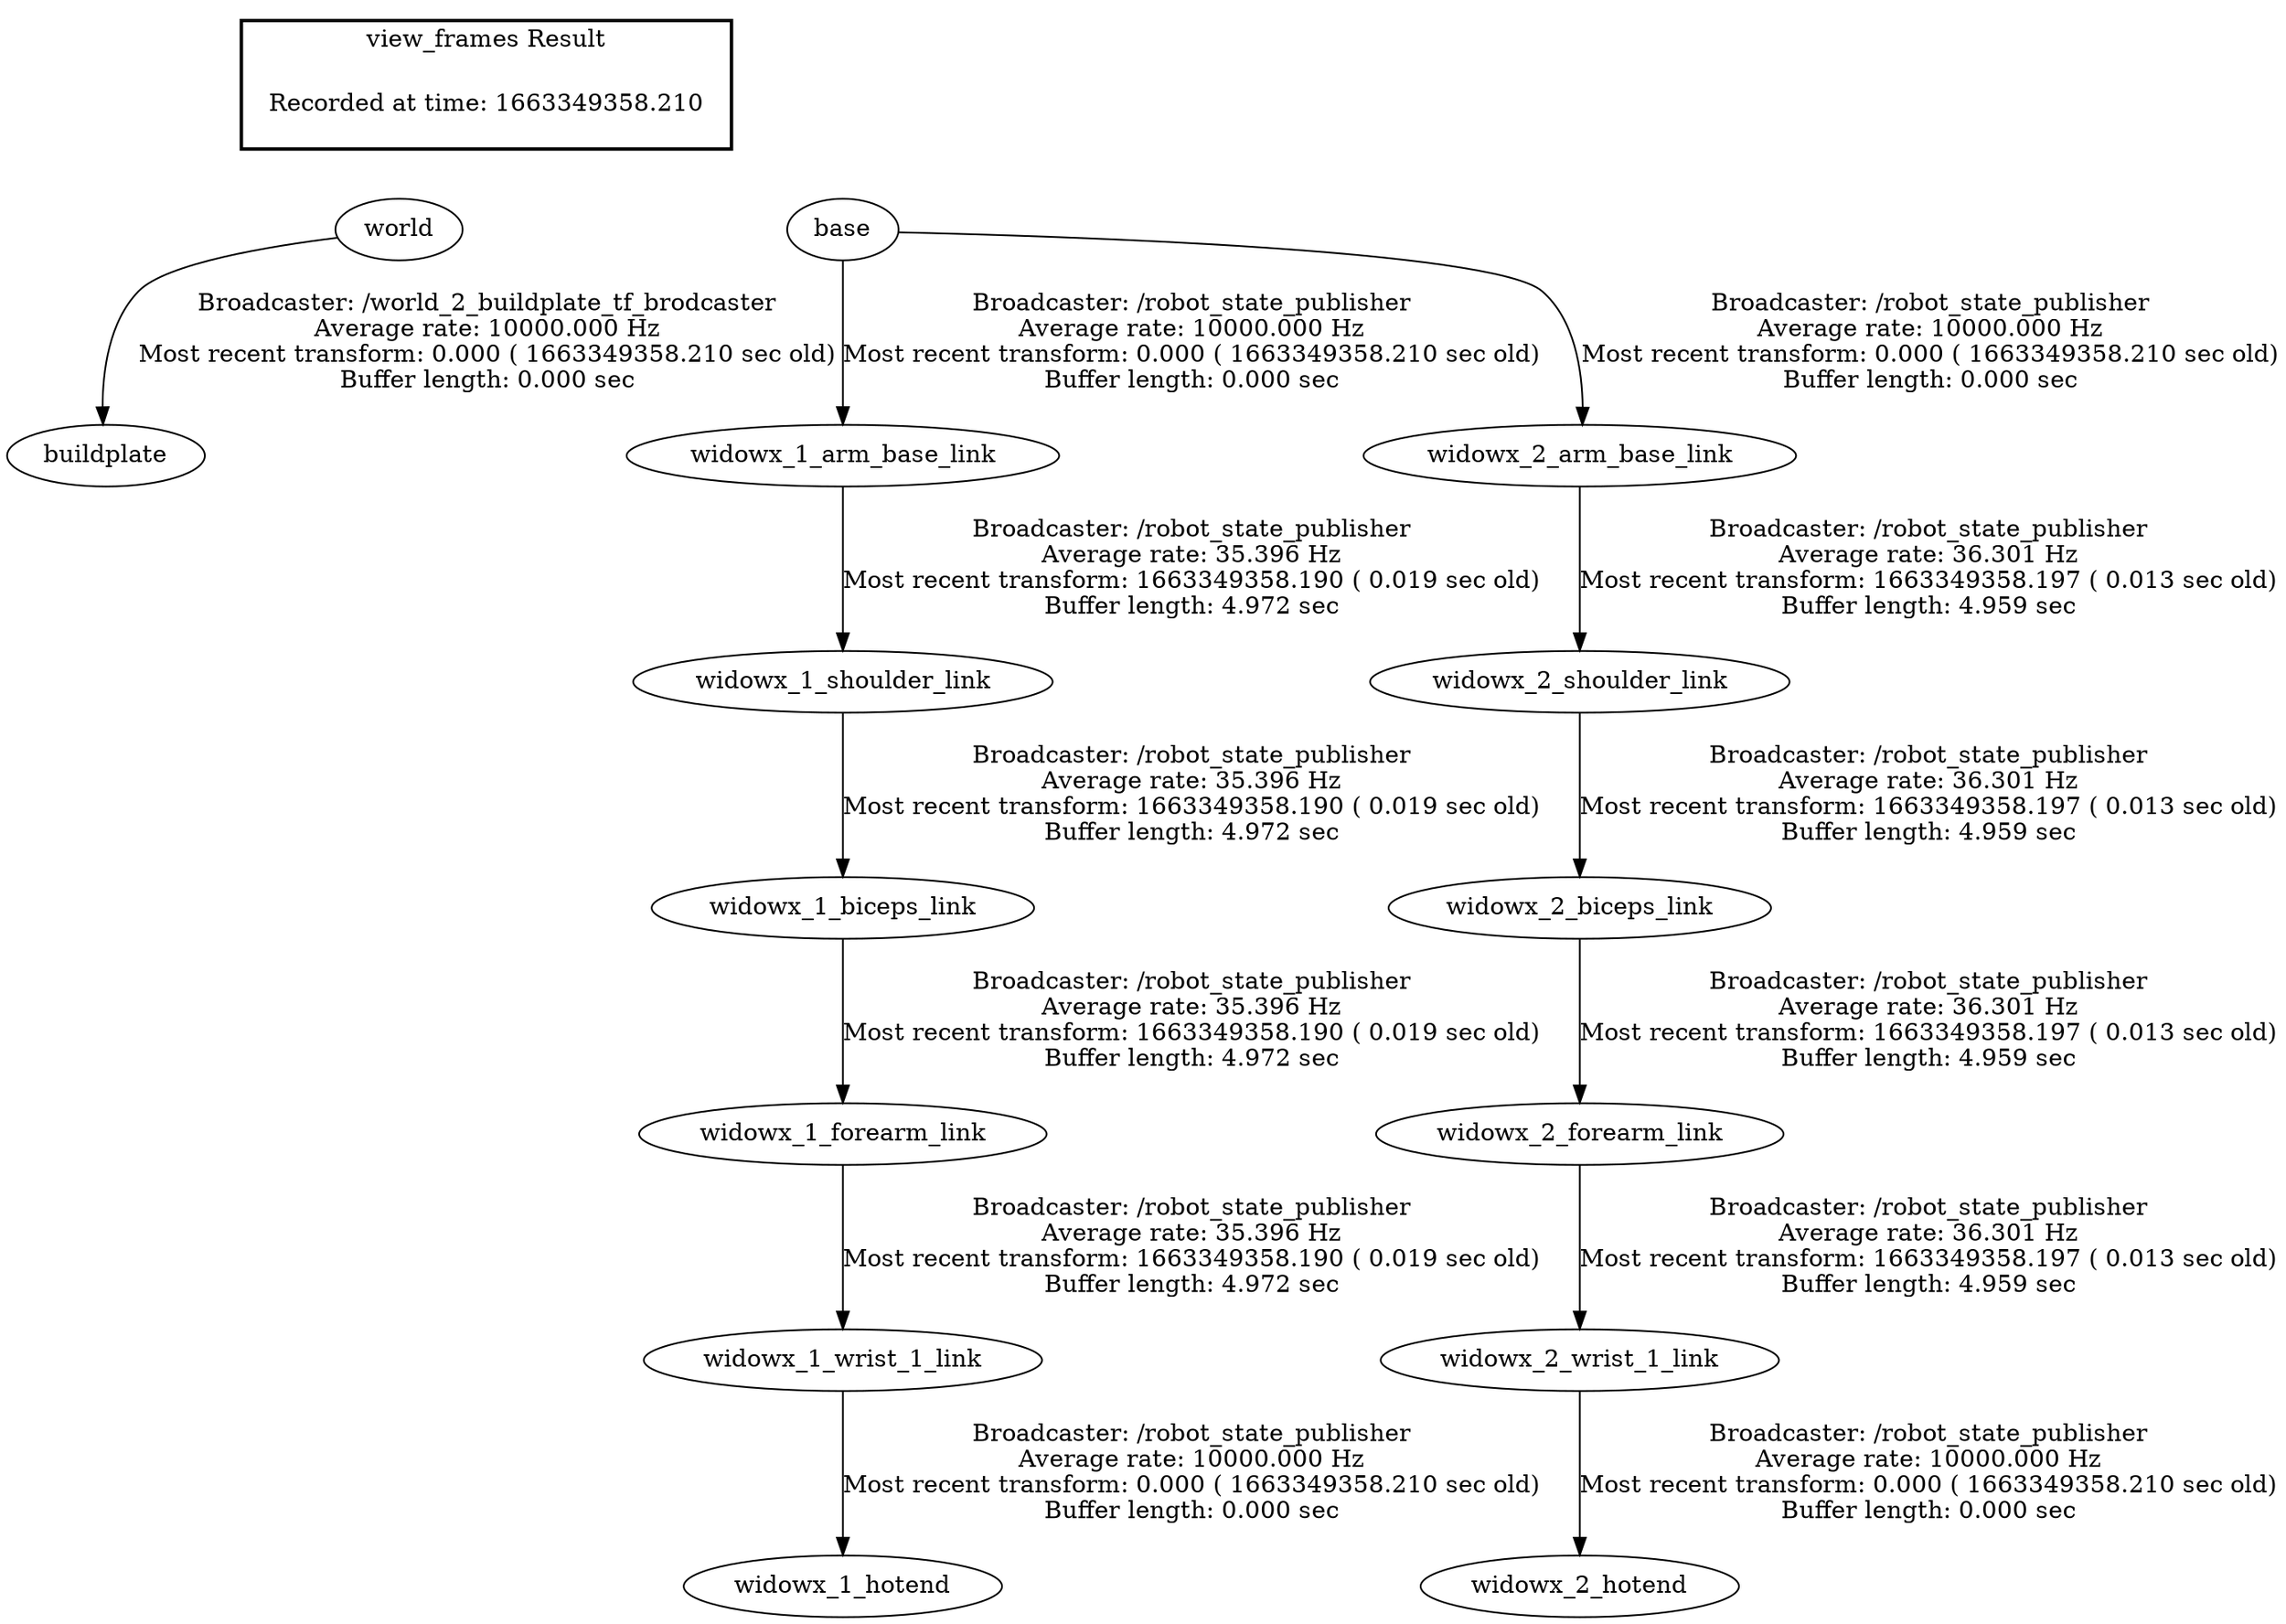 digraph G {
"world" -> "buildplate"[label="Broadcaster: /world_2_buildplate_tf_brodcaster\nAverage rate: 10000.000 Hz\nMost recent transform: 0.000 ( 1663349358.210 sec old)\nBuffer length: 0.000 sec\n"];
"widowx_1_wrist_1_link" -> "widowx_1_hotend"[label="Broadcaster: /robot_state_publisher\nAverage rate: 10000.000 Hz\nMost recent transform: 0.000 ( 1663349358.210 sec old)\nBuffer length: 0.000 sec\n"];
"widowx_1_forearm_link" -> "widowx_1_wrist_1_link"[label="Broadcaster: /robot_state_publisher\nAverage rate: 35.396 Hz\nMost recent transform: 1663349358.190 ( 0.019 sec old)\nBuffer length: 4.972 sec\n"];
"base" -> "widowx_1_arm_base_link"[label="Broadcaster: /robot_state_publisher\nAverage rate: 10000.000 Hz\nMost recent transform: 0.000 ( 1663349358.210 sec old)\nBuffer length: 0.000 sec\n"];
"widowx_2_wrist_1_link" -> "widowx_2_hotend"[label="Broadcaster: /robot_state_publisher\nAverage rate: 10000.000 Hz\nMost recent transform: 0.000 ( 1663349358.210 sec old)\nBuffer length: 0.000 sec\n"];
"widowx_2_forearm_link" -> "widowx_2_wrist_1_link"[label="Broadcaster: /robot_state_publisher\nAverage rate: 36.301 Hz\nMost recent transform: 1663349358.197 ( 0.013 sec old)\nBuffer length: 4.959 sec\n"];
"base" -> "widowx_2_arm_base_link"[label="Broadcaster: /robot_state_publisher\nAverage rate: 10000.000 Hz\nMost recent transform: 0.000 ( 1663349358.210 sec old)\nBuffer length: 0.000 sec\n"];
"widowx_1_arm_base_link" -> "widowx_1_shoulder_link"[label="Broadcaster: /robot_state_publisher\nAverage rate: 35.396 Hz\nMost recent transform: 1663349358.190 ( 0.019 sec old)\nBuffer length: 4.972 sec\n"];
"widowx_1_shoulder_link" -> "widowx_1_biceps_link"[label="Broadcaster: /robot_state_publisher\nAverage rate: 35.396 Hz\nMost recent transform: 1663349358.190 ( 0.019 sec old)\nBuffer length: 4.972 sec\n"];
"widowx_1_biceps_link" -> "widowx_1_forearm_link"[label="Broadcaster: /robot_state_publisher\nAverage rate: 35.396 Hz\nMost recent transform: 1663349358.190 ( 0.019 sec old)\nBuffer length: 4.972 sec\n"];
"widowx_2_arm_base_link" -> "widowx_2_shoulder_link"[label="Broadcaster: /robot_state_publisher\nAverage rate: 36.301 Hz\nMost recent transform: 1663349358.197 ( 0.013 sec old)\nBuffer length: 4.959 sec\n"];
"widowx_2_shoulder_link" -> "widowx_2_biceps_link"[label="Broadcaster: /robot_state_publisher\nAverage rate: 36.301 Hz\nMost recent transform: 1663349358.197 ( 0.013 sec old)\nBuffer length: 4.959 sec\n"];
"widowx_2_biceps_link" -> "widowx_2_forearm_link"[label="Broadcaster: /robot_state_publisher\nAverage rate: 36.301 Hz\nMost recent transform: 1663349358.197 ( 0.013 sec old)\nBuffer length: 4.959 sec\n"];
edge [style=invis];
 subgraph cluster_legend { style=bold; color=black; label ="view_frames Result";
"Recorded at time: 1663349358.210"[ shape=plaintext ] ;
 }->"base";
edge [style=invis];
 subgraph cluster_legend { style=bold; color=black; label ="view_frames Result";
"Recorded at time: 1663349358.210"[ shape=plaintext ] ;
 }->"world";
}